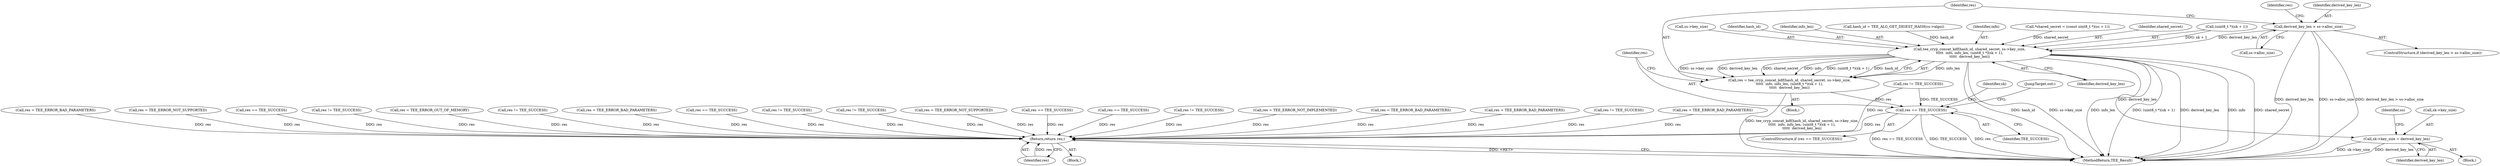 digraph "0_optee_os_a637243270fc1faae16de059091795c32d86e65e@pointer" {
"1000692" [label="(Call,derived_key_len > ss->alloc_size)"];
"1000704" [label="(Call,tee_cryp_concat_kdf(hash_id, shared_secret, ss->key_size,\n\t\t\t\t\t  info, info_len, (uint8_t *)(sk + 1),\n\t\t\t\t\t  derived_key_len))"];
"1000702" [label="(Call,res = tee_cryp_concat_kdf(hash_id, shared_secret, ss->key_size,\n\t\t\t\t\t  info, info_len, (uint8_t *)(sk + 1),\n\t\t\t\t\t  derived_key_len))"];
"1000719" [label="(Call,res == TEE_SUCCESS)"];
"1000847" [label="(Return,return res;)"];
"1000723" [label="(Call,sk->key_size = derived_key_len)"];
"1000720" [label="(Identifier,res)"];
"1000687" [label="(Call,res != TEE_SUCCESS)"];
"1000711" [label="(Identifier,info_len)"];
"1000385" [label="(Call,res = TEE_ERROR_BAD_PARAMETERS)"];
"1000113" [label="(Block,)"];
"1000693" [label="(Identifier,derived_key_len)"];
"1000702" [label="(Call,res = tee_cryp_concat_kdf(hash_id, shared_secret, ss->key_size,\n\t\t\t\t\t  info, info_len, (uint8_t *)(sk + 1),\n\t\t\t\t\t  derived_key_len))"];
"1000847" [label="(Return,return res;)"];
"1000722" [label="(Block,)"];
"1000841" [label="(Call,res = TEE_ERROR_NOT_SUPPORTED)"];
"1000703" [label="(Identifier,res)"];
"1000655" [label="(Call,hash_id = TEE_ALG_GET_DIGEST_HASH(cs->algo))"];
"1000622" [label="(Call,res == TEE_SUCCESS)"];
"1000787" [label="(Call,res != TEE_SUCCESS)"];
"1000344" [label="(Call,res = TEE_ERROR_OUT_OF_MEMORY)"];
"1000207" [label="(Call,res != TEE_SUCCESS)"];
"1000255" [label="(Call,res = TEE_ERROR_BAD_PARAMETERS)"];
"1000820" [label="(Call,res == TEE_SUCCESS)"];
"1000194" [label="(Call,res != TEE_SUCCESS)"];
"1000710" [label="(Identifier,info)"];
"1000849" [label="(MethodReturn,TEE_Result)"];
"1000725" [label="(Identifier,sk)"];
"1000668" [label="(Call,*shared_secret = (const uint8_t *)(ss + 1))"];
"1000848" [label="(Identifier,res)"];
"1000723" [label="(Call,sk->key_size = derived_key_len)"];
"1000706" [label="(Identifier,shared_secret)"];
"1000712" [label="(Call,(uint8_t *)(sk + 1))"];
"1000721" [label="(Identifier,TEE_SUCCESS)"];
"1000588" [label="(Call,res != TEE_SUCCESS)"];
"1000228" [label="(Call,res = TEE_ERROR_NOT_SUPPORTED)"];
"1000514" [label="(Call,res == TEE_SUCCESS)"];
"1000704" [label="(Call,tee_cryp_concat_kdf(hash_id, shared_secret, ss->key_size,\n\t\t\t\t\t  info, info_len, (uint8_t *)(sk + 1),\n\t\t\t\t\t  derived_key_len))"];
"1000699" [label="(Identifier,res)"];
"1000717" [label="(Identifier,derived_key_len)"];
"1000727" [label="(Identifier,derived_key_len)"];
"1000707" [label="(Call,ss->key_size)"];
"1000314" [label="(Call,res == TEE_SUCCESS)"];
"1000431" [label="(Call,res != TEE_SUCCESS)"];
"1000691" [label="(ControlStructure,if (derived_key_len > ss->alloc_size))"];
"1000694" [label="(Call,ss->alloc_size)"];
"1000705" [label="(Identifier,hash_id)"];
"1000420" [label="(Call,res = TEE_ERROR_NOT_IMPLEMENTED)"];
"1000698" [label="(Call,res = TEE_ERROR_BAD_PARAMETERS)"];
"1000724" [label="(Call,sk->key_size)"];
"1000692" [label="(Call,derived_key_len > ss->alloc_size)"];
"1000599" [label="(Call,res = TEE_ERROR_BAD_PARAMETERS)"];
"1000180" [label="(Call,res != TEE_SUCCESS)"];
"1000718" [label="(ControlStructure,if (res == TEE_SUCCESS))"];
"1000731" [label="(Identifier,so)"];
"1000844" [label="(JumpTarget,out:)"];
"1000798" [label="(Call,res = TEE_ERROR_BAD_PARAMETERS)"];
"1000719" [label="(Call,res == TEE_SUCCESS)"];
"1000650" [label="(Block,)"];
"1000692" -> "1000691"  [label="AST: "];
"1000692" -> "1000694"  [label="CFG: "];
"1000693" -> "1000692"  [label="AST: "];
"1000694" -> "1000692"  [label="AST: "];
"1000699" -> "1000692"  [label="CFG: "];
"1000703" -> "1000692"  [label="CFG: "];
"1000692" -> "1000849"  [label="DDG: derived_key_len"];
"1000692" -> "1000849"  [label="DDG: ss->alloc_size"];
"1000692" -> "1000849"  [label="DDG: derived_key_len > ss->alloc_size"];
"1000692" -> "1000704"  [label="DDG: derived_key_len"];
"1000704" -> "1000702"  [label="AST: "];
"1000704" -> "1000717"  [label="CFG: "];
"1000705" -> "1000704"  [label="AST: "];
"1000706" -> "1000704"  [label="AST: "];
"1000707" -> "1000704"  [label="AST: "];
"1000710" -> "1000704"  [label="AST: "];
"1000711" -> "1000704"  [label="AST: "];
"1000712" -> "1000704"  [label="AST: "];
"1000717" -> "1000704"  [label="AST: "];
"1000702" -> "1000704"  [label="CFG: "];
"1000704" -> "1000849"  [label="DDG: info_len"];
"1000704" -> "1000849"  [label="DDG: (uint8_t *)(sk + 1)"];
"1000704" -> "1000849"  [label="DDG: derived_key_len"];
"1000704" -> "1000849"  [label="DDG: info"];
"1000704" -> "1000849"  [label="DDG: shared_secret"];
"1000704" -> "1000849"  [label="DDG: hash_id"];
"1000704" -> "1000849"  [label="DDG: ss->key_size"];
"1000704" -> "1000702"  [label="DDG: info_len"];
"1000704" -> "1000702"  [label="DDG: ss->key_size"];
"1000704" -> "1000702"  [label="DDG: derived_key_len"];
"1000704" -> "1000702"  [label="DDG: shared_secret"];
"1000704" -> "1000702"  [label="DDG: info"];
"1000704" -> "1000702"  [label="DDG: (uint8_t *)(sk + 1)"];
"1000704" -> "1000702"  [label="DDG: hash_id"];
"1000655" -> "1000704"  [label="DDG: hash_id"];
"1000668" -> "1000704"  [label="DDG: shared_secret"];
"1000712" -> "1000704"  [label="DDG: sk + 1"];
"1000704" -> "1000723"  [label="DDG: derived_key_len"];
"1000702" -> "1000650"  [label="AST: "];
"1000703" -> "1000702"  [label="AST: "];
"1000720" -> "1000702"  [label="CFG: "];
"1000702" -> "1000849"  [label="DDG: tee_cryp_concat_kdf(hash_id, shared_secret, ss->key_size,\n\t\t\t\t\t  info, info_len, (uint8_t *)(sk + 1),\n\t\t\t\t\t  derived_key_len)"];
"1000702" -> "1000719"  [label="DDG: res"];
"1000719" -> "1000718"  [label="AST: "];
"1000719" -> "1000721"  [label="CFG: "];
"1000720" -> "1000719"  [label="AST: "];
"1000721" -> "1000719"  [label="AST: "];
"1000725" -> "1000719"  [label="CFG: "];
"1000844" -> "1000719"  [label="CFG: "];
"1000719" -> "1000849"  [label="DDG: TEE_SUCCESS"];
"1000719" -> "1000849"  [label="DDG: res"];
"1000719" -> "1000849"  [label="DDG: res == TEE_SUCCESS"];
"1000687" -> "1000719"  [label="DDG: TEE_SUCCESS"];
"1000719" -> "1000847"  [label="DDG: res"];
"1000847" -> "1000113"  [label="AST: "];
"1000847" -> "1000848"  [label="CFG: "];
"1000848" -> "1000847"  [label="AST: "];
"1000849" -> "1000847"  [label="CFG: "];
"1000847" -> "1000849"  [label="DDG: <RET>"];
"1000848" -> "1000847"  [label="DDG: res"];
"1000798" -> "1000847"  [label="DDG: res"];
"1000207" -> "1000847"  [label="DDG: res"];
"1000431" -> "1000847"  [label="DDG: res"];
"1000841" -> "1000847"  [label="DDG: res"];
"1000687" -> "1000847"  [label="DDG: res"];
"1000420" -> "1000847"  [label="DDG: res"];
"1000385" -> "1000847"  [label="DDG: res"];
"1000255" -> "1000847"  [label="DDG: res"];
"1000344" -> "1000847"  [label="DDG: res"];
"1000820" -> "1000847"  [label="DDG: res"];
"1000588" -> "1000847"  [label="DDG: res"];
"1000622" -> "1000847"  [label="DDG: res"];
"1000787" -> "1000847"  [label="DDG: res"];
"1000314" -> "1000847"  [label="DDG: res"];
"1000194" -> "1000847"  [label="DDG: res"];
"1000599" -> "1000847"  [label="DDG: res"];
"1000228" -> "1000847"  [label="DDG: res"];
"1000698" -> "1000847"  [label="DDG: res"];
"1000180" -> "1000847"  [label="DDG: res"];
"1000514" -> "1000847"  [label="DDG: res"];
"1000723" -> "1000722"  [label="AST: "];
"1000723" -> "1000727"  [label="CFG: "];
"1000724" -> "1000723"  [label="AST: "];
"1000727" -> "1000723"  [label="AST: "];
"1000731" -> "1000723"  [label="CFG: "];
"1000723" -> "1000849"  [label="DDG: sk->key_size"];
"1000723" -> "1000849"  [label="DDG: derived_key_len"];
}
